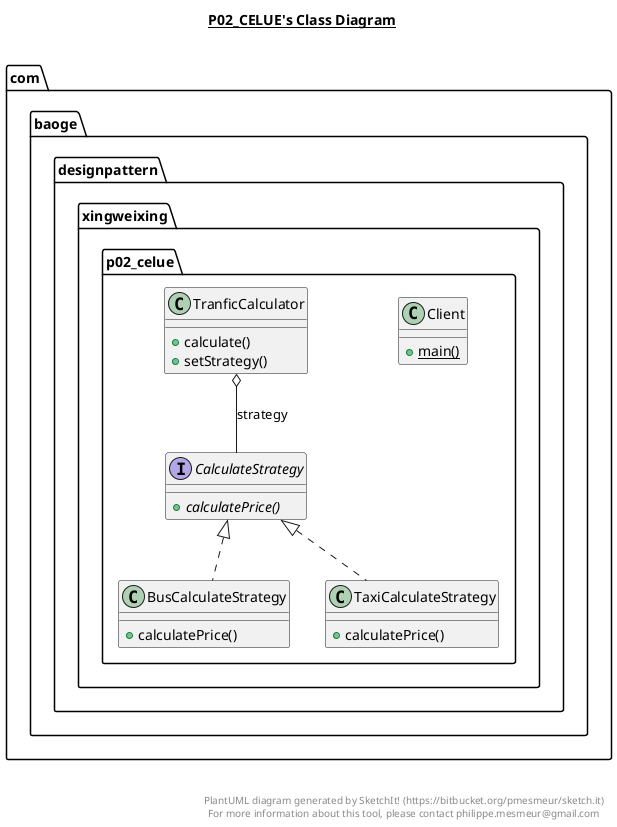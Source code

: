 @startuml

title __P02_CELUE's Class Diagram__\n

  namespace com.baoge.designpattern {
    namespace xingweixing {
      namespace p02_celue {
        class com.baoge.designpattern.xingweixing.p02_celue.BusCalculateStrategy {
            + calculatePrice()
        }
      }
    }
  }
  

  namespace com.baoge.designpattern {
    namespace xingweixing {
      namespace p02_celue {
        interface com.baoge.designpattern.xingweixing.p02_celue.CalculateStrategy {
            {abstract} + calculatePrice()
        }
      }
    }
  }
  

  namespace com.baoge.designpattern {
    namespace xingweixing {
      namespace p02_celue {
        class com.baoge.designpattern.xingweixing.p02_celue.Client {
            {static} + main()
        }
      }
    }
  }
  

  namespace com.baoge.designpattern {
    namespace xingweixing {
      namespace p02_celue {
        class com.baoge.designpattern.xingweixing.p02_celue.TaxiCalculateStrategy {
            + calculatePrice()
        }
      }
    }
  }
  

  namespace com.baoge.designpattern {
    namespace xingweixing {
      namespace p02_celue {
        class com.baoge.designpattern.xingweixing.p02_celue.TranficCalculator {
            + calculate()
            + setStrategy()
        }
      }
    }
  }
  

  com.baoge.designpattern.xingweixing.p02_celue.BusCalculateStrategy .up.|> com.baoge.designpattern.xingweixing.p02_celue.CalculateStrategy
  com.baoge.designpattern.xingweixing.p02_celue.TaxiCalculateStrategy .up.|> com.baoge.designpattern.xingweixing.p02_celue.CalculateStrategy
  com.baoge.designpattern.xingweixing.p02_celue.TranficCalculator o-- com.baoge.designpattern.xingweixing.p02_celue.CalculateStrategy : strategy


right footer


PlantUML diagram generated by SketchIt! (https://bitbucket.org/pmesmeur/sketch.it)
For more information about this tool, please contact philippe.mesmeur@gmail.com
endfooter

@enduml
